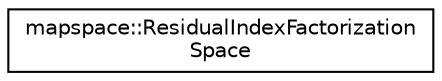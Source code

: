 digraph "Graphical Class Hierarchy"
{
 // LATEX_PDF_SIZE
  edge [fontname="Helvetica",fontsize="10",labelfontname="Helvetica",labelfontsize="10"];
  node [fontname="Helvetica",fontsize="10",shape=record];
  rankdir="LR";
  Node0 [label="mapspace::ResidualIndexFactorization\lSpace",height=0.2,width=0.4,color="black", fillcolor="white", style="filled",URL="$classmapspace_1_1ResidualIndexFactorizationSpace.html",tooltip=" "];
}

